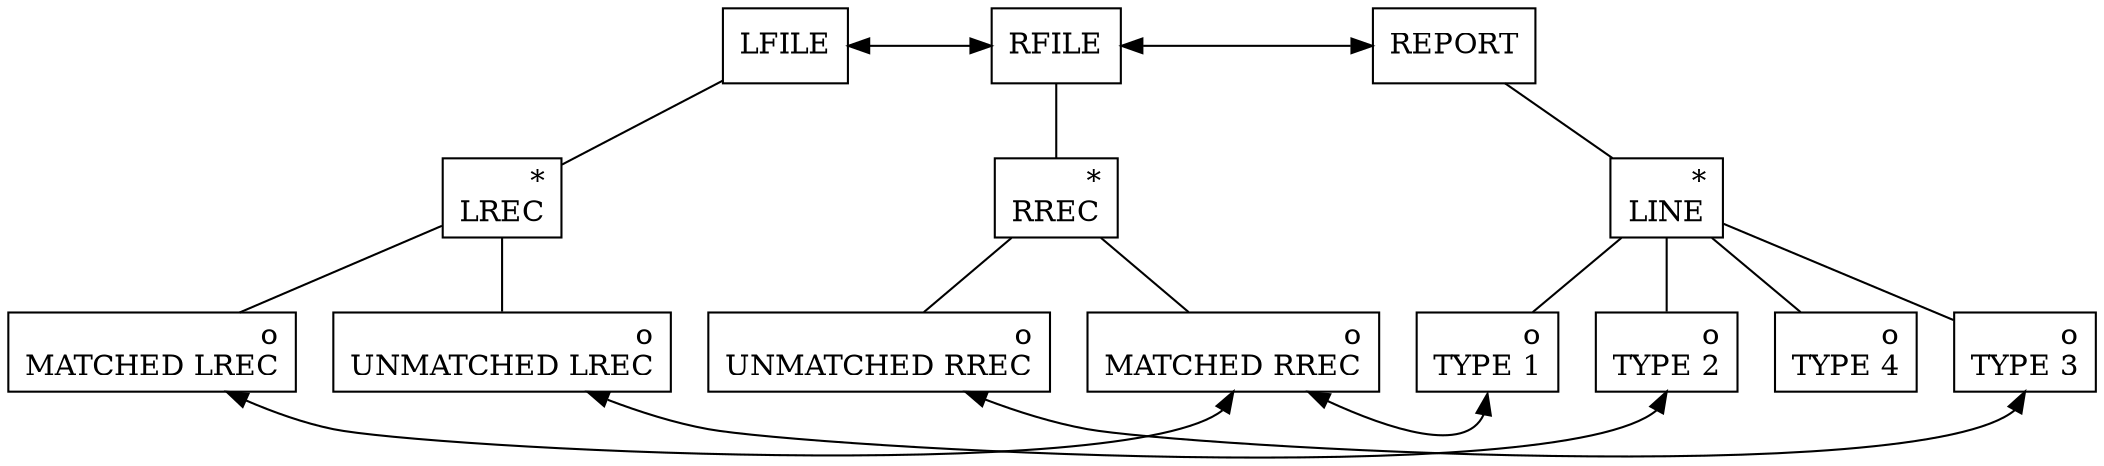 digraph fig7 {
  node [shape=rect]
  edge [dir=none]

  subgraph compound1 {
  a [label="LFILE"]
    b [label="*\rLREC"]
    c [label="o\rMATCHED LREC"]
    d [label="o\rUNMATCHED LREC"]

    a -> {b}
    b -> {c d}
  }

  subgraph compound2 {
    e [label="RFILE"]
    f [label="*\rRREC"]
    g [label="o\rMATCHED RREC"]
    h [label="o\rUNMATCHED RREC"]

    e -> {f}
    f -> {g h}
  }

  subgraph compound3 {
    i [label="REPORT"]
    j [label="*\rLINE"]
    k [label="o\rTYPE 1"]
    l [label="o\rTYPE 2"]
    m [label="o\rTYPE 3"]
    n [label="o\rTYPE 4"]

    i -> {j}
    j -> {k l m n}
  }

  {rank=same a e i}
  {rank=same b f j}
  {rank=same c d  g h  k l m n}

  subgraph correspondences {
    edge [dir=both]

    a -> e
    e -> i

    c -> g:s
    d -> l:s
    g -> k:s
    h -> m:s
  }
}